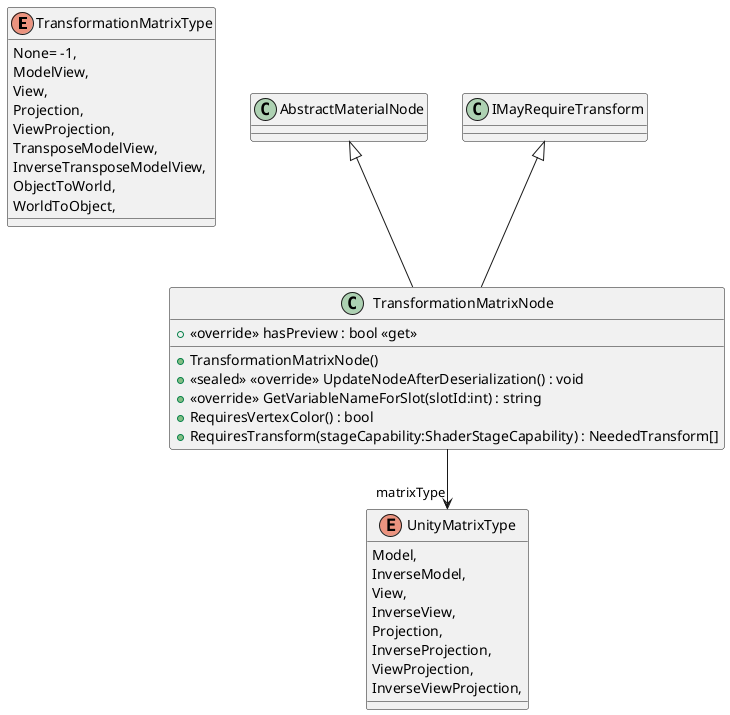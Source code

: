 @startuml
enum TransformationMatrixType {
    None= -1,
    ModelView,
    View,
    Projection,
    ViewProjection,
    TransposeModelView,
    InverseTransposeModelView,
    ObjectToWorld,
    WorldToObject,
}
enum UnityMatrixType {
    Model,
    InverseModel,
    View,
    InverseView,
    Projection,
    InverseProjection,
    ViewProjection,
    InverseViewProjection,
}
class TransformationMatrixNode {
    + <<override>> hasPreview : bool <<get>>
    + TransformationMatrixNode()
    + <<sealed>> <<override>> UpdateNodeAfterDeserialization() : void
    + <<override>> GetVariableNameForSlot(slotId:int) : string
    + RequiresVertexColor() : bool
    + RequiresTransform(stageCapability:ShaderStageCapability) : NeededTransform[]
}
AbstractMaterialNode <|-- TransformationMatrixNode
IMayRequireTransform <|-- TransformationMatrixNode
TransformationMatrixNode --> "matrixType" UnityMatrixType
@enduml
